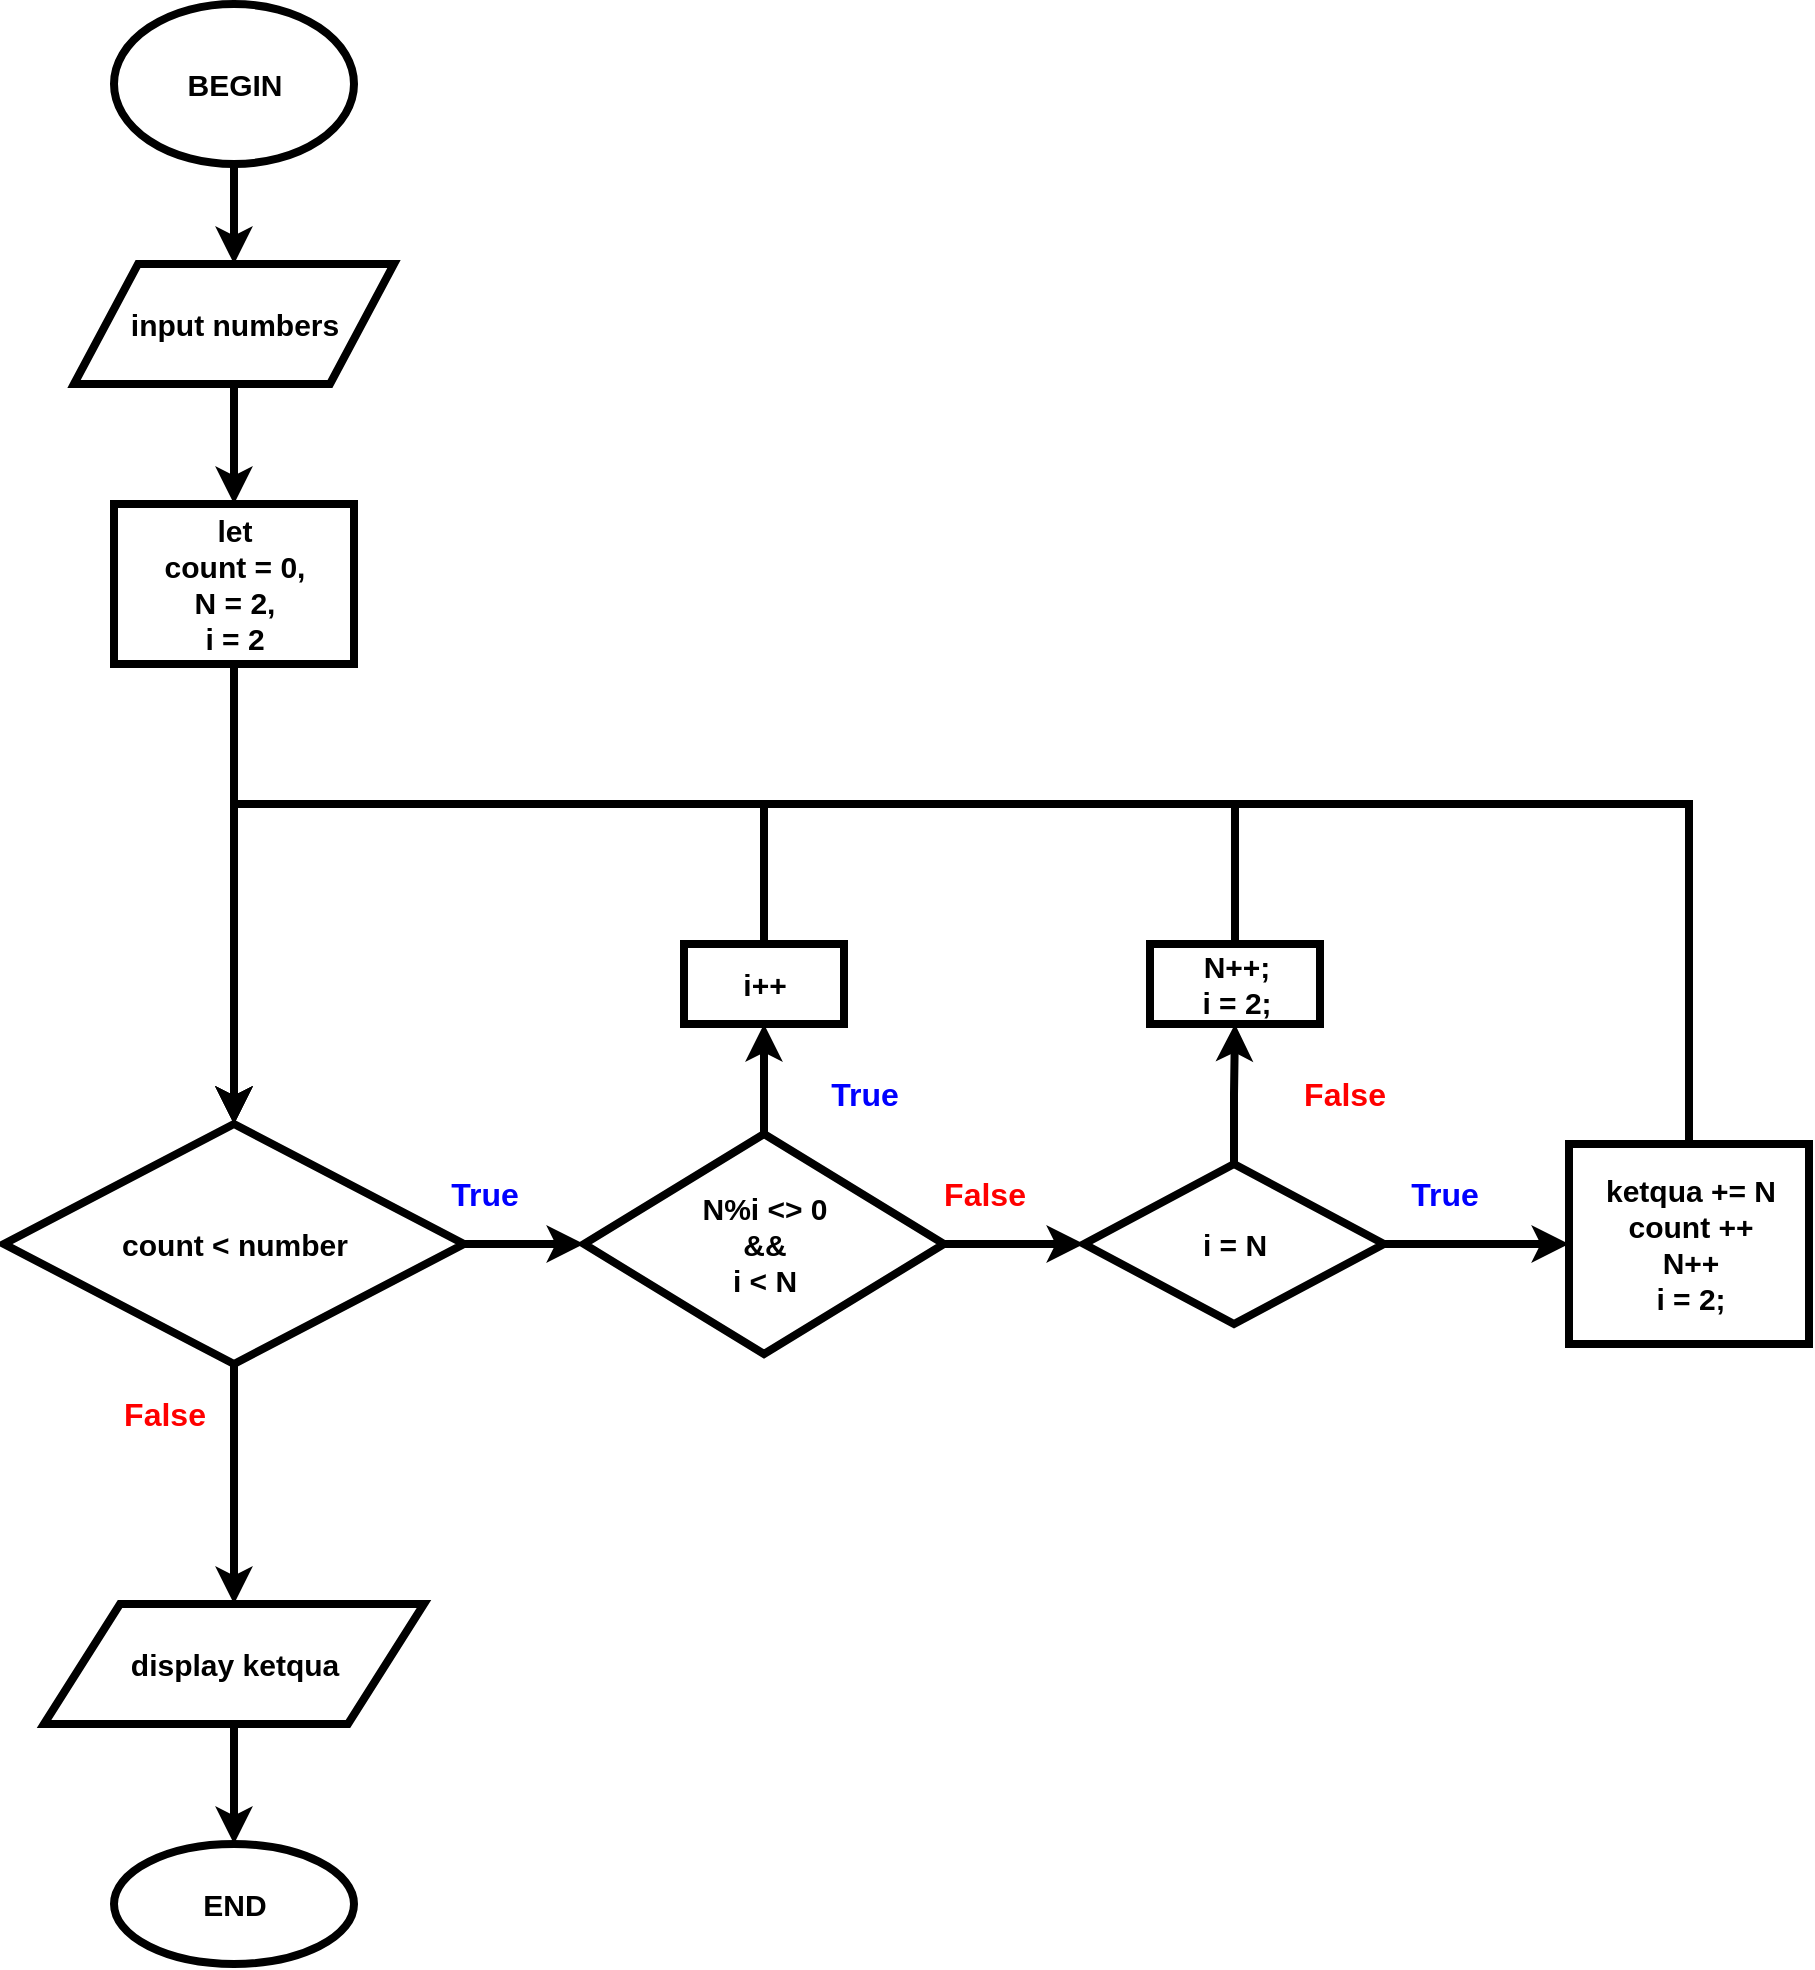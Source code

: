 <mxfile version="20.2.3" type="device" pages="3"><diagram id="Xn41sxayx8HK4O0SlVKb" name="C1 - While và if else"><mxGraphModel dx="188" dy="1741" grid="1" gridSize="10" guides="1" tooltips="1" connect="1" arrows="1" fold="1" page="1" pageScale="1" pageWidth="850" pageHeight="1100" math="0" shadow="0"><root><mxCell id="0"/><mxCell id="1" parent="0"/><mxCell id="CuXVPs48tcuxetZCxTff-1" value="" style="edgeStyle=orthogonalEdgeStyle;rounded=0;orthogonalLoop=1;jettySize=auto;html=1;strokeWidth=4;fontStyle=1;fontSize=15;" parent="1" source="CuXVPs48tcuxetZCxTff-2" target="CuXVPs48tcuxetZCxTff-4" edge="1"><mxGeometry relative="1" as="geometry"/></mxCell><mxCell id="CuXVPs48tcuxetZCxTff-2" value="BEGIN" style="ellipse;rounded=0;orthogonalLoop=1;jettySize=auto;html=1;strokeWidth=4;fontStyle=1;fontSize=15;" parent="1" vertex="1"><mxGeometry x="1485" y="-160" width="120" height="80" as="geometry"/></mxCell><mxCell id="CuXVPs48tcuxetZCxTff-3" value="" style="edgeStyle=orthogonalEdgeStyle;rounded=0;orthogonalLoop=1;jettySize=auto;html=1;strokeWidth=4;fontStyle=1;fontSize=15;" parent="1" source="CuXVPs48tcuxetZCxTff-4" target="CuXVPs48tcuxetZCxTff-6" edge="1"><mxGeometry relative="1" as="geometry"/></mxCell><mxCell id="CuXVPs48tcuxetZCxTff-4" value="input numbers" style="shape=parallelogram;rounded=0;orthogonalLoop=1;jettySize=auto;html=1;strokeWidth=4;fontStyle=1;fontSize=15;" parent="1" vertex="1"><mxGeometry x="1465" y="-30" width="160" height="60" as="geometry"/></mxCell><mxCell id="CuXVPs48tcuxetZCxTff-5" style="edgeStyle=orthogonalEdgeStyle;rounded=0;orthogonalLoop=1;jettySize=auto;html=1;entryX=0.5;entryY=0;entryDx=0;entryDy=0;fontSize=16;fontColor=#FF0000;strokeWidth=4;" parent="1" source="CuXVPs48tcuxetZCxTff-6" target="CuXVPs48tcuxetZCxTff-11" edge="1"><mxGeometry relative="1" as="geometry"/></mxCell><mxCell id="CuXVPs48tcuxetZCxTff-6" value="let &lt;br style=&quot;font-size: 15px;&quot;&gt;count = 0,&lt;br style=&quot;font-size: 15px;&quot;&gt;N = 2,&lt;br style=&quot;font-size: 15px;&quot;&gt;i = 2" style="edgeStyle=orthogonalEdgeStyle;rounded=0;orthogonalLoop=1;jettySize=auto;html=1;strokeWidth=4;fontStyle=1;fontSize=15;" parent="1" vertex="1"><mxGeometry x="1485" y="90" width="120" height="80" as="geometry"/></mxCell><mxCell id="CuXVPs48tcuxetZCxTff-7" value="" style="edgeStyle=orthogonalEdgeStyle;rounded=0;orthogonalLoop=1;jettySize=auto;html=1;strokeWidth=4;fontStyle=1;fontSize=15;" parent="1" source="CuXVPs48tcuxetZCxTff-8" target="CuXVPs48tcuxetZCxTff-21" edge="1"><mxGeometry relative="1" as="geometry"/></mxCell><mxCell id="CuXVPs48tcuxetZCxTff-8" value="display ketqua" style="shape=parallelogram;rounded=0;orthogonalLoop=1;jettySize=auto;html=1;strokeWidth=4;fontStyle=1;fontSize=15;" parent="1" vertex="1"><mxGeometry x="1450" y="640" width="190" height="60" as="geometry"/></mxCell><mxCell id="CuXVPs48tcuxetZCxTff-9" style="edgeStyle=orthogonalEdgeStyle;rounded=0;orthogonalLoop=1;jettySize=auto;html=1;entryX=0.5;entryY=0;entryDx=0;entryDy=0;fontSize=16;fontColor=#FF0000;strokeWidth=4;" parent="1" source="CuXVPs48tcuxetZCxTff-11" target="CuXVPs48tcuxetZCxTff-8" edge="1"><mxGeometry relative="1" as="geometry"/></mxCell><mxCell id="CuXVPs48tcuxetZCxTff-10" style="edgeStyle=orthogonalEdgeStyle;rounded=0;orthogonalLoop=1;jettySize=auto;html=1;entryX=0;entryY=0.5;entryDx=0;entryDy=0;fontSize=16;fontColor=#FF0000;strokeWidth=4;" parent="1" source="CuXVPs48tcuxetZCxTff-11" target="CuXVPs48tcuxetZCxTff-24" edge="1"><mxGeometry relative="1" as="geometry"/></mxCell><mxCell id="CuXVPs48tcuxetZCxTff-11" value="count &amp;lt; number" style="rhombus;rounded=0;orthogonalLoop=1;jettySize=auto;html=1;strokeWidth=4;fontStyle=1;fontSize=15;" parent="1" vertex="1"><mxGeometry x="1430" y="400" width="230" height="120" as="geometry"/></mxCell><mxCell id="CuXVPs48tcuxetZCxTff-12" style="edgeStyle=orthogonalEdgeStyle;rounded=0;orthogonalLoop=1;jettySize=auto;html=1;entryX=0.5;entryY=0;entryDx=0;entryDy=0;fontSize=16;fontColor=#FF0000;strokeWidth=4;" parent="1" source="CuXVPs48tcuxetZCxTff-13" target="CuXVPs48tcuxetZCxTff-11" edge="1"><mxGeometry relative="1" as="geometry"><Array as="points"><mxPoint x="1810" y="240"/><mxPoint x="1545" y="240"/></Array></mxGeometry></mxCell><mxCell id="CuXVPs48tcuxetZCxTff-13" value="i++" style="edgeStyle=orthogonalEdgeStyle;rounded=0;orthogonalLoop=1;jettySize=auto;html=1;strokeWidth=4;fontStyle=1;fontSize=15;" parent="1" vertex="1"><mxGeometry x="1770" y="310" width="80" height="40" as="geometry"/></mxCell><mxCell id="CuXVPs48tcuxetZCxTff-14" style="edgeStyle=orthogonalEdgeStyle;rounded=0;orthogonalLoop=1;jettySize=auto;html=1;entryX=0.5;entryY=0;entryDx=0;entryDy=0;fontSize=16;fontColor=#FF0000;strokeWidth=4;" parent="1" source="CuXVPs48tcuxetZCxTff-15" target="CuXVPs48tcuxetZCxTff-11" edge="1"><mxGeometry relative="1" as="geometry"><Array as="points"><mxPoint x="2273" y="240"/><mxPoint x="1545" y="240"/></Array></mxGeometry></mxCell><mxCell id="CuXVPs48tcuxetZCxTff-15" value="ketqua += N&lt;br style=&quot;font-size: 15px;&quot;&gt;count ++&lt;br style=&quot;font-size: 15px;&quot;&gt;N++&lt;br style=&quot;font-size: 15px;&quot;&gt;i = 2;" style="edgeStyle=orthogonalEdgeStyle;rounded=0;orthogonalLoop=1;jettySize=auto;html=1;strokeWidth=4;fontStyle=1;fontSize=15;" parent="1" vertex="1"><mxGeometry x="2212.5" y="410" width="120" height="100" as="geometry"/></mxCell><mxCell id="CuXVPs48tcuxetZCxTff-16" style="edgeStyle=orthogonalEdgeStyle;rounded=0;orthogonalLoop=1;jettySize=auto;html=1;entryX=0;entryY=0.5;entryDx=0;entryDy=0;fontSize=16;fontColor=#FF0000;strokeWidth=4;" parent="1" source="CuXVPs48tcuxetZCxTff-18" target="CuXVPs48tcuxetZCxTff-15" edge="1"><mxGeometry relative="1" as="geometry"/></mxCell><mxCell id="CuXVPs48tcuxetZCxTff-17" style="edgeStyle=orthogonalEdgeStyle;rounded=0;orthogonalLoop=1;jettySize=auto;html=1;entryX=0.5;entryY=1;entryDx=0;entryDy=0;fontSize=16;fontColor=#FF0000;strokeWidth=4;" parent="1" source="CuXVPs48tcuxetZCxTff-18" target="CuXVPs48tcuxetZCxTff-20" edge="1"><mxGeometry relative="1" as="geometry"/></mxCell><mxCell id="CuXVPs48tcuxetZCxTff-18" value="i = N" style="rhombus;rounded=0;orthogonalLoop=1;jettySize=auto;html=1;strokeWidth=4;fontStyle=1;fontSize=15;" parent="1" vertex="1"><mxGeometry x="1970" y="420" width="150" height="80" as="geometry"/></mxCell><mxCell id="CuXVPs48tcuxetZCxTff-19" style="edgeStyle=orthogonalEdgeStyle;rounded=0;orthogonalLoop=1;jettySize=auto;html=1;entryX=0.5;entryY=0;entryDx=0;entryDy=0;fontSize=16;fontColor=#FF0000;strokeWidth=4;" parent="1" source="CuXVPs48tcuxetZCxTff-20" target="CuXVPs48tcuxetZCxTff-11" edge="1"><mxGeometry relative="1" as="geometry"><Array as="points"><mxPoint x="2046" y="240"/><mxPoint x="1545" y="240"/></Array></mxGeometry></mxCell><mxCell id="CuXVPs48tcuxetZCxTff-20" value="N++;&lt;br style=&quot;font-size: 15px;&quot;&gt;i = 2;" style="edgeStyle=orthogonalEdgeStyle;rounded=0;orthogonalLoop=1;jettySize=auto;html=1;strokeWidth=4;fontStyle=1;fontSize=15;" parent="1" vertex="1"><mxGeometry x="2003" y="310" width="85" height="40" as="geometry"/></mxCell><mxCell id="CuXVPs48tcuxetZCxTff-21" value="END" style="ellipse;rounded=0;orthogonalLoop=1;jettySize=auto;html=1;strokeWidth=4;fontStyle=1;fontSize=15;" parent="1" vertex="1"><mxGeometry x="1485" y="760" width="120" height="60" as="geometry"/></mxCell><mxCell id="CuXVPs48tcuxetZCxTff-22" style="edgeStyle=orthogonalEdgeStyle;rounded=0;orthogonalLoop=1;jettySize=auto;html=1;entryX=0;entryY=0.5;entryDx=0;entryDy=0;fontSize=16;fontColor=#FF0000;strokeWidth=4;" parent="1" source="CuXVPs48tcuxetZCxTff-24" target="CuXVPs48tcuxetZCxTff-18" edge="1"><mxGeometry relative="1" as="geometry"/></mxCell><mxCell id="CuXVPs48tcuxetZCxTff-23" style="edgeStyle=orthogonalEdgeStyle;rounded=0;orthogonalLoop=1;jettySize=auto;html=1;entryX=0.5;entryY=1;entryDx=0;entryDy=0;fontSize=16;fontColor=#FF0000;strokeWidth=4;" parent="1" source="CuXVPs48tcuxetZCxTff-24" target="CuXVPs48tcuxetZCxTff-13" edge="1"><mxGeometry relative="1" as="geometry"/></mxCell><mxCell id="CuXVPs48tcuxetZCxTff-24" value="N%i &amp;lt;&amp;gt; 0&lt;br style=&quot;font-size: 15px;&quot;&gt;&amp;amp;&amp;amp;&lt;br style=&quot;font-size: 15px;&quot;&gt;i &amp;lt; N" style="rhombus;rounded=0;orthogonalLoop=1;jettySize=auto;html=1;strokeWidth=4;fontStyle=1;fontSize=15;" parent="1" vertex="1"><mxGeometry x="1720" y="405" width="180" height="110" as="geometry"/></mxCell><mxCell id="CuXVPs48tcuxetZCxTff-25" value="True" style="edgeStyle=orthogonalEdgeStyle;rounded=0;orthogonalLoop=1;jettySize=auto;html=1;strokeWidth=4;fontStyle=1;fontSize=16;fillColor=none;strokeColor=none;fontColor=#0000FF;" parent="1" vertex="1"><mxGeometry x="1640" y="420" width="60" height="30" as="geometry"/></mxCell><mxCell id="CuXVPs48tcuxetZCxTff-26" value="True" style="edgeStyle=orthogonalEdgeStyle;rounded=0;orthogonalLoop=1;jettySize=auto;html=1;strokeWidth=4;fontStyle=1;fontSize=16;fillColor=none;strokeColor=none;fontColor=#0000FF;" parent="1" vertex="1"><mxGeometry x="1830" y="370" width="60" height="30" as="geometry"/></mxCell><mxCell id="CuXVPs48tcuxetZCxTff-27" value="True" style="edgeStyle=orthogonalEdgeStyle;rounded=0;orthogonalLoop=1;jettySize=auto;html=1;strokeWidth=4;fontStyle=1;fontSize=16;fillColor=none;strokeColor=none;fontColor=#0000FF;" parent="1" vertex="1"><mxGeometry x="2120" y="420" width="60" height="30" as="geometry"/></mxCell><mxCell id="CuXVPs48tcuxetZCxTff-28" value="False" style="edgeStyle=orthogonalEdgeStyle;rounded=0;orthogonalLoop=1;jettySize=auto;html=1;strokeWidth=4;fontStyle=1;fontSize=16;fillColor=none;strokeColor=none;fontColor=#FF0000;" parent="1" vertex="1"><mxGeometry x="1890" y="420" width="60" height="30" as="geometry"/></mxCell><mxCell id="CuXVPs48tcuxetZCxTff-29" value="False" style="edgeStyle=orthogonalEdgeStyle;rounded=0;orthogonalLoop=1;jettySize=auto;html=1;strokeWidth=4;fontStyle=1;fontSize=16;fillColor=none;strokeColor=none;fontColor=#FF0000;" parent="1" vertex="1"><mxGeometry x="1480" y="530" width="60" height="30" as="geometry"/></mxCell><mxCell id="CuXVPs48tcuxetZCxTff-30" value="False" style="edgeStyle=orthogonalEdgeStyle;rounded=0;orthogonalLoop=1;jettySize=auto;html=1;strokeWidth=4;fontStyle=1;fontSize=16;fillColor=none;strokeColor=none;fontColor=#FF0000;" parent="1" vertex="1"><mxGeometry x="2070" y="370" width="60" height="30" as="geometry"/></mxCell></root></mxGraphModel></diagram><diagram id="ac-HXlw0cICSOkm1QPZO" name="C3 - For và if else"><mxGraphModel dx="2333" dy="2016" grid="1" gridSize="10" guides="1" tooltips="1" connect="1" arrows="1" fold="1" page="1" pageScale="1" pageWidth="850" pageHeight="1100" math="0" shadow="0"><root><mxCell id="0"/><mxCell id="1" parent="0"/><mxCell id="gWRtmGp-U27jH7NtSCQO-3" value="" style="edgeStyle=orthogonalEdgeStyle;rounded=0;orthogonalLoop=1;jettySize=auto;html=1;strokeWidth=4;fontStyle=1;fontSize=15;" parent="1" source="gWRtmGp-U27jH7NtSCQO-1" target="gWRtmGp-U27jH7NtSCQO-2" edge="1"><mxGeometry relative="1" as="geometry"/></mxCell><mxCell id="gWRtmGp-U27jH7NtSCQO-1" value="BEGIN" style="ellipse;rounded=0;orthogonalLoop=1;jettySize=auto;html=1;strokeWidth=4;fontStyle=1;fontSize=15;" parent="1" vertex="1"><mxGeometry y="-305" width="120" height="80" as="geometry"/></mxCell><mxCell id="gWRtmGp-U27jH7NtSCQO-5" value="" style="edgeStyle=orthogonalEdgeStyle;rounded=0;orthogonalLoop=1;jettySize=auto;html=1;strokeWidth=4;fontStyle=1;fontSize=15;" parent="1" source="gWRtmGp-U27jH7NtSCQO-2" target="gWRtmGp-U27jH7NtSCQO-4" edge="1"><mxGeometry relative="1" as="geometry"/></mxCell><mxCell id="gWRtmGp-U27jH7NtSCQO-2" value="input numbers" style="shape=parallelogram;rounded=0;orthogonalLoop=1;jettySize=auto;html=1;strokeWidth=4;fontStyle=1;fontSize=15;" parent="1" vertex="1"><mxGeometry x="-30" y="-145" width="180" height="60" as="geometry"/></mxCell><mxCell id="KUoL_t4wtqGBHOPxAW1j-51" style="edgeStyle=orthogonalEdgeStyle;rounded=0;orthogonalLoop=1;jettySize=auto;html=1;entryX=0.5;entryY=0;entryDx=0;entryDy=0;fontSize=16;fontColor=#FF0000;strokeWidth=4;" parent="1" source="gWRtmGp-U27jH7NtSCQO-4" target="gWRtmGp-U27jH7NtSCQO-14" edge="1"><mxGeometry relative="1" as="geometry"/></mxCell><mxCell id="gWRtmGp-U27jH7NtSCQO-4" value="let &lt;br style=&quot;font-size: 15px;&quot;&gt;count = 0,&lt;br style=&quot;font-size: 15px;&quot;&gt;N = 2,&lt;br style=&quot;font-size: 15px;&quot;&gt;i = 2" style="edgeStyle=orthogonalEdgeStyle;rounded=0;orthogonalLoop=1;jettySize=auto;html=1;strokeWidth=4;fontStyle=1;fontSize=15;" parent="1" vertex="1"><mxGeometry y="-15" width="120" height="80" as="geometry"/></mxCell><mxCell id="KUoL_t4wtqGBHOPxAW1j-82" style="edgeStyle=orthogonalEdgeStyle;rounded=0;orthogonalLoop=1;jettySize=auto;html=1;entryX=0.5;entryY=0;entryDx=0;entryDy=0;fontSize=16;fontColor=#FF0000;strokeWidth=4;" parent="1" source="gWRtmGp-U27jH7NtSCQO-12" target="gWRtmGp-U27jH7NtSCQO-34" edge="1"><mxGeometry relative="1" as="geometry"/></mxCell><mxCell id="gWRtmGp-U27jH7NtSCQO-12" value="display ketqua" style="shape=parallelogram;rounded=0;orthogonalLoop=1;jettySize=auto;html=1;strokeWidth=4;fontStyle=1;fontSize=15;size=0.075;" parent="1" vertex="1"><mxGeometry x="-40" y="640" width="200" height="60" as="geometry"/></mxCell><mxCell id="KUoL_t4wtqGBHOPxAW1j-64" style="edgeStyle=orthogonalEdgeStyle;rounded=0;orthogonalLoop=1;jettySize=auto;html=1;entryX=0.5;entryY=0;entryDx=0;entryDy=0;fontSize=16;fontColor=#FF0000;strokeWidth=4;" parent="1" source="gWRtmGp-U27jH7NtSCQO-14" target="gWRtmGp-U27jH7NtSCQO-12" edge="1"><mxGeometry relative="1" as="geometry"/></mxCell><mxCell id="KUoL_t4wtqGBHOPxAW1j-83" style="edgeStyle=orthogonalEdgeStyle;rounded=0;orthogonalLoop=1;jettySize=auto;html=1;entryX=0;entryY=0.5;entryDx=0;entryDy=0;fontSize=16;fontColor=#FF0000;strokeWidth=4;" parent="1" source="gWRtmGp-U27jH7NtSCQO-14" target="gWRtmGp-U27jH7NtSCQO-20" edge="1"><mxGeometry relative="1" as="geometry"/></mxCell><mxCell id="gWRtmGp-U27jH7NtSCQO-14" value="i &amp;lt;=&amp;nbsp; N&lt;br&gt;&amp;amp;&amp;amp;&lt;br&gt;count &amp;lt; numbers" style="rhombus;rounded=0;orthogonalLoop=1;jettySize=auto;html=1;strokeWidth=4;fontStyle=1;fontSize=15;" parent="1" vertex="1"><mxGeometry x="-60" y="300" width="240" height="140" as="geometry"/></mxCell><mxCell id="KUoL_t4wtqGBHOPxAW1j-84" style="edgeStyle=orthogonalEdgeStyle;rounded=0;orthogonalLoop=1;jettySize=auto;html=1;entryX=0;entryY=0.5;entryDx=0;entryDy=0;fontSize=16;fontColor=#FF0000;strokeWidth=4;" parent="1" source="gWRtmGp-U27jH7NtSCQO-20" target="KUoL_t4wtqGBHOPxAW1j-58" edge="1"><mxGeometry relative="1" as="geometry"/></mxCell><mxCell id="KUoL_t4wtqGBHOPxAW1j-86" style="edgeStyle=orthogonalEdgeStyle;rounded=0;orthogonalLoop=1;jettySize=auto;html=1;entryX=0.5;entryY=1;entryDx=0;entryDy=0;fontSize=16;fontColor=#FF0000;strokeWidth=4;" parent="1" source="gWRtmGp-U27jH7NtSCQO-20" target="KUoL_t4wtqGBHOPxAW1j-65" edge="1"><mxGeometry relative="1" as="geometry"/></mxCell><mxCell id="gWRtmGp-U27jH7NtSCQO-20" value="N%i &amp;lt;&amp;gt; 0" style="rhombus;rounded=0;orthogonalLoop=1;jettySize=auto;html=1;strokeWidth=4;fontStyle=1;fontSize=15;" parent="1" vertex="1"><mxGeometry x="290" y="310" width="170" height="120" as="geometry"/></mxCell><mxCell id="KUoL_t4wtqGBHOPxAW1j-90" style="edgeStyle=orthogonalEdgeStyle;rounded=0;orthogonalLoop=1;jettySize=auto;html=1;entryX=0.5;entryY=0;entryDx=0;entryDy=0;fontSize=16;fontColor=#FF0000;strokeWidth=4;" parent="1" source="gWRtmGp-U27jH7NtSCQO-22" target="gWRtmGp-U27jH7NtSCQO-14" edge="1"><mxGeometry relative="1" as="geometry"><Array as="points"><mxPoint x="900" y="120"/><mxPoint x="60" y="120"/></Array></mxGeometry></mxCell><mxCell id="gWRtmGp-U27jH7NtSCQO-22" value="ketqua += N;&lt;br style=&quot;font-size: 15px;&quot;&gt;count ++;&lt;br&gt;N++;&lt;br&gt;i = 2;&lt;br&gt;continue;" style="edgeStyle=orthogonalEdgeStyle;rounded=0;orthogonalLoop=1;jettySize=auto;html=1;strokeWidth=4;fontStyle=1;fontSize=15;" parent="1" vertex="1"><mxGeometry x="820" y="312.5" width="160" height="115" as="geometry"/></mxCell><mxCell id="KUoL_t4wtqGBHOPxAW1j-89" style="edgeStyle=orthogonalEdgeStyle;rounded=0;orthogonalLoop=1;jettySize=auto;html=1;fontSize=16;fontColor=#FF0000;strokeWidth=4;" parent="1" source="gWRtmGp-U27jH7NtSCQO-27" edge="1"><mxGeometry relative="1" as="geometry"><mxPoint x="60" y="300" as="targetPoint"/><Array as="points"><mxPoint x="650" y="120"/><mxPoint x="60" y="120"/></Array></mxGeometry></mxCell><mxCell id="gWRtmGp-U27jH7NtSCQO-27" value="N++;&lt;br style=&quot;font-size: 15px;&quot;&gt;i = 2;&lt;br&gt;continue;" style="edgeStyle=orthogonalEdgeStyle;rounded=0;orthogonalLoop=1;jettySize=auto;html=1;strokeWidth=4;fontStyle=1;fontSize=15;" parent="1" vertex="1"><mxGeometry x="610" y="180" width="80" height="80" as="geometry"/></mxCell><mxCell id="gWRtmGp-U27jH7NtSCQO-34" value="END" style="ellipse;rounded=0;orthogonalLoop=1;jettySize=auto;html=1;strokeWidth=4;fontStyle=1;fontSize=15;" parent="1" vertex="1"><mxGeometry y="750" width="120" height="60" as="geometry"/></mxCell><mxCell id="gWRtmGp-U27jH7NtSCQO-39" value="True" style="edgeStyle=orthogonalEdgeStyle;rounded=0;orthogonalLoop=1;jettySize=auto;html=1;strokeWidth=4;fontStyle=1;fontSize=16;dashed=1;fillColor=none;strokeColor=none;fontColor=#0000FF;" parent="1" vertex="1"><mxGeometry x="180" y="315" width="60" height="30" as="geometry"/></mxCell><mxCell id="KUoL_t4wtqGBHOPxAW1j-85" style="edgeStyle=orthogonalEdgeStyle;rounded=0;orthogonalLoop=1;jettySize=auto;html=1;entryX=0;entryY=0.5;entryDx=0;entryDy=0;fontSize=16;fontColor=#FF0000;strokeWidth=4;" parent="1" source="KUoL_t4wtqGBHOPxAW1j-58" target="gWRtmGp-U27jH7NtSCQO-22" edge="1"><mxGeometry relative="1" as="geometry"/></mxCell><mxCell id="KUoL_t4wtqGBHOPxAW1j-87" style="edgeStyle=orthogonalEdgeStyle;rounded=0;orthogonalLoop=1;jettySize=auto;html=1;entryX=0.5;entryY=1;entryDx=0;entryDy=0;fontSize=16;fontColor=#FF0000;strokeWidth=4;" parent="1" source="KUoL_t4wtqGBHOPxAW1j-58" target="gWRtmGp-U27jH7NtSCQO-27" edge="1"><mxGeometry relative="1" as="geometry"/></mxCell><mxCell id="KUoL_t4wtqGBHOPxAW1j-58" value="i = N" style="rhombus;rounded=0;orthogonalLoop=1;jettySize=auto;html=1;strokeWidth=4;fontStyle=1;fontSize=15;" parent="1" vertex="1"><mxGeometry x="570" y="310" width="160" height="120" as="geometry"/></mxCell><mxCell id="KUoL_t4wtqGBHOPxAW1j-88" style="edgeStyle=orthogonalEdgeStyle;rounded=0;orthogonalLoop=1;jettySize=auto;html=1;entryX=0.5;entryY=0;entryDx=0;entryDy=0;fontSize=16;fontColor=#FF0000;strokeWidth=4;" parent="1" source="KUoL_t4wtqGBHOPxAW1j-65" target="gWRtmGp-U27jH7NtSCQO-14" edge="1"><mxGeometry relative="1" as="geometry"><Array as="points"><mxPoint x="375" y="120"/><mxPoint x="60" y="120"/></Array></mxGeometry></mxCell><mxCell id="KUoL_t4wtqGBHOPxAW1j-65" value="i++" style="edgeStyle=orthogonalEdgeStyle;rounded=0;orthogonalLoop=1;jettySize=auto;html=1;strokeWidth=4;fontStyle=1;fontSize=15;" parent="1" vertex="1"><mxGeometry x="335" y="180" width="80" height="80" as="geometry"/></mxCell><mxCell id="KUoL_t4wtqGBHOPxAW1j-91" value="True" style="edgeStyle=orthogonalEdgeStyle;rounded=0;orthogonalLoop=1;jettySize=auto;html=1;strokeWidth=4;fontStyle=1;fontSize=16;dashed=1;fillColor=none;strokeColor=none;fontColor=#0000FF;" parent="1" vertex="1"><mxGeometry x="395" y="270" width="60" height="30" as="geometry"/></mxCell><mxCell id="KUoL_t4wtqGBHOPxAW1j-92" value="True" style="edgeStyle=orthogonalEdgeStyle;rounded=0;orthogonalLoop=1;jettySize=auto;html=1;strokeWidth=4;fontStyle=1;fontSize=16;dashed=1;fillColor=none;strokeColor=none;fontColor=#0000FF;" parent="1" vertex="1"><mxGeometry x="730" y="315" width="60" height="30" as="geometry"/></mxCell><mxCell id="KUoL_t4wtqGBHOPxAW1j-93" value="False" style="edgeStyle=orthogonalEdgeStyle;rounded=0;orthogonalLoop=1;jettySize=auto;html=1;strokeWidth=4;fontStyle=1;fontSize=16;fillColor=none;strokeColor=none;fontColor=#FF0000;" parent="1" vertex="1"><mxGeometry x="455" y="320" width="60" height="30" as="geometry"/></mxCell><mxCell id="KUoL_t4wtqGBHOPxAW1j-94" value="False" style="edgeStyle=orthogonalEdgeStyle;rounded=0;orthogonalLoop=1;jettySize=auto;html=1;strokeWidth=4;fontStyle=1;fontSize=16;fillColor=none;strokeColor=none;fontColor=#FF0000;" parent="1" vertex="1"><mxGeometry x="80" y="450" width="60" height="30" as="geometry"/></mxCell><mxCell id="KUoL_t4wtqGBHOPxAW1j-95" value="False" style="edgeStyle=orthogonalEdgeStyle;rounded=0;orthogonalLoop=1;jettySize=auto;html=1;strokeWidth=4;fontStyle=1;fontSize=16;fillColor=none;strokeColor=none;fontColor=#FF0000;" parent="1" vertex="1"><mxGeometry x="670" y="270" width="60" height="30" as="geometry"/></mxCell></root></mxGraphModel></diagram><diagram id="Z4sg3oKLT_Xd1RH40zhz" name="C4 - for lồng và if else"><mxGraphModel dx="2921" dy="1854" grid="1" gridSize="10" guides="1" tooltips="1" connect="1" arrows="1" fold="1" page="1" pageScale="1" pageWidth="850" pageHeight="1100" math="0" shadow="0"><root><mxCell id="0"/><mxCell id="1" parent="0"/><mxCell id="B-Bx1Xf5F9O-guhsmhM4-27" style="edgeStyle=orthogonalEdgeStyle;rounded=0;orthogonalLoop=1;jettySize=auto;html=1;entryX=0.5;entryY=0;entryDx=0;entryDy=0;strokeWidth=5;" edge="1" parent="1" source="B-Bx1Xf5F9O-guhsmhM4-6" target="B-Bx1Xf5F9O-guhsmhM4-7"><mxGeometry relative="1" as="geometry"/></mxCell><mxCell id="B-Bx1Xf5F9O-guhsmhM4-6" value="let &lt;br style=&quot;font-size: 15px;&quot;&gt;count = 0,&lt;br style=&quot;font-size: 15px;&quot;&gt;N = 2,&lt;br style=&quot;font-size: 15px;&quot;&gt;i = 2" style="edgeStyle=orthogonalEdgeStyle;rounded=0;orthogonalLoop=1;jettySize=auto;html=1;strokeWidth=4;fontStyle=1;fontSize=15;" vertex="1" parent="1"><mxGeometry x="-1260" y="-95" width="120" height="80" as="geometry"/></mxCell><mxCell id="B-Bx1Xf5F9O-guhsmhM4-11" style="edgeStyle=orthogonalEdgeStyle;rounded=0;orthogonalLoop=1;jettySize=auto;html=1;entryX=0.5;entryY=0;entryDx=0;entryDy=0;strokeWidth=5;" edge="1" parent="1" source="B-Bx1Xf5F9O-guhsmhM4-7" target="B-Bx1Xf5F9O-guhsmhM4-9"><mxGeometry relative="1" as="geometry"/></mxCell><mxCell id="B-Bx1Xf5F9O-guhsmhM4-13" value="" style="edgeStyle=orthogonalEdgeStyle;rounded=0;orthogonalLoop=1;jettySize=auto;html=1;strokeWidth=5;entryX=0;entryY=0.5;entryDx=0;entryDy=0;" edge="1" parent="1" source="B-Bx1Xf5F9O-guhsmhM4-7" target="B-Bx1Xf5F9O-guhsmhM4-14"><mxGeometry relative="1" as="geometry"><mxPoint x="-980" y="295" as="targetPoint"/></mxGeometry></mxCell><mxCell id="B-Bx1Xf5F9O-guhsmhM4-7" value="count &amp;lt; numbers" style="rhombus;rounded=0;orthogonalLoop=1;jettySize=auto;html=1;strokeWidth=4;fontStyle=1;fontSize=15;" vertex="1" parent="1"><mxGeometry x="-1320" y="225" width="240" height="140" as="geometry"/></mxCell><mxCell id="B-Bx1Xf5F9O-guhsmhM4-8" style="edgeStyle=orthogonalEdgeStyle;rounded=0;orthogonalLoop=1;jettySize=auto;html=1;entryX=0.5;entryY=0;entryDx=0;entryDy=0;fontSize=16;fontColor=#FF0000;strokeWidth=4;" edge="1" source="B-Bx1Xf5F9O-guhsmhM4-9" target="B-Bx1Xf5F9O-guhsmhM4-10" parent="1"><mxGeometry relative="1" as="geometry"/></mxCell><mxCell id="B-Bx1Xf5F9O-guhsmhM4-9" value="display ketqua" style="shape=parallelogram;rounded=0;orthogonalLoop=1;jettySize=auto;html=1;strokeWidth=4;fontStyle=1;fontSize=15;size=0.075;" vertex="1" parent="1"><mxGeometry x="-1300" y="460" width="200" height="60" as="geometry"/></mxCell><mxCell id="B-Bx1Xf5F9O-guhsmhM4-10" value="END" style="ellipse;rounded=0;orthogonalLoop=1;jettySize=auto;html=1;strokeWidth=4;fontStyle=1;fontSize=15;" vertex="1" parent="1"><mxGeometry x="-1260" y="570" width="120" height="60" as="geometry"/></mxCell><mxCell id="B-Bx1Xf5F9O-guhsmhM4-17" value="" style="edgeStyle=orthogonalEdgeStyle;rounded=0;orthogonalLoop=1;jettySize=auto;html=1;strokeWidth=5;" edge="1" parent="1" source="B-Bx1Xf5F9O-guhsmhM4-14" target="B-Bx1Xf5F9O-guhsmhM4-16"><mxGeometry relative="1" as="geometry"/></mxCell><mxCell id="B-Bx1Xf5F9O-guhsmhM4-19" value="" style="edgeStyle=orthogonalEdgeStyle;rounded=0;orthogonalLoop=1;jettySize=auto;html=1;strokeWidth=5;" edge="1" parent="1" source="B-Bx1Xf5F9O-guhsmhM4-14" target="B-Bx1Xf5F9O-guhsmhM4-18"><mxGeometry relative="1" as="geometry"/></mxCell><mxCell id="B-Bx1Xf5F9O-guhsmhM4-14" value="i &amp;lt;= N&lt;br&gt;&amp;amp;&amp;amp;&lt;br&gt;N%i &amp;lt;&amp;gt; 0" style="rhombus;whiteSpace=wrap;html=1;fontSize=15;rounded=0;strokeWidth=4;fontStyle=1;" vertex="1" parent="1"><mxGeometry x="-1000" y="230" width="160" height="130" as="geometry"/></mxCell><mxCell id="B-Bx1Xf5F9O-guhsmhM4-24" style="edgeStyle=orthogonalEdgeStyle;rounded=0;orthogonalLoop=1;jettySize=auto;html=1;entryX=0.5;entryY=0;entryDx=0;entryDy=0;strokeWidth=5;" edge="1" parent="1" source="B-Bx1Xf5F9O-guhsmhM4-16" target="B-Bx1Xf5F9O-guhsmhM4-7"><mxGeometry relative="1" as="geometry"><Array as="points"><mxPoint x="-920" y="40"/><mxPoint x="-1200" y="40"/></Array></mxGeometry></mxCell><mxCell id="B-Bx1Xf5F9O-guhsmhM4-16" value="i++" style="whiteSpace=wrap;html=1;fontSize=15;rounded=0;strokeWidth=4;fontStyle=1;" vertex="1" parent="1"><mxGeometry x="-980" y="110" width="120" height="60" as="geometry"/></mxCell><mxCell id="B-Bx1Xf5F9O-guhsmhM4-21" value="" style="edgeStyle=orthogonalEdgeStyle;rounded=0;orthogonalLoop=1;jettySize=auto;html=1;strokeWidth=5;" edge="1" parent="1" source="B-Bx1Xf5F9O-guhsmhM4-18" target="B-Bx1Xf5F9O-guhsmhM4-20"><mxGeometry relative="1" as="geometry"/></mxCell><mxCell id="B-Bx1Xf5F9O-guhsmhM4-23" value="" style="edgeStyle=orthogonalEdgeStyle;rounded=0;orthogonalLoop=1;jettySize=auto;html=1;strokeWidth=5;" edge="1" parent="1" source="B-Bx1Xf5F9O-guhsmhM4-18" target="B-Bx1Xf5F9O-guhsmhM4-22"><mxGeometry relative="1" as="geometry"/></mxCell><mxCell id="B-Bx1Xf5F9O-guhsmhM4-18" value="i = N" style="rhombus;whiteSpace=wrap;html=1;fontSize=15;rounded=0;strokeWidth=4;fontStyle=1;" vertex="1" parent="1"><mxGeometry x="-760" y="260" width="120" height="70" as="geometry"/></mxCell><mxCell id="B-Bx1Xf5F9O-guhsmhM4-25" style="edgeStyle=orthogonalEdgeStyle;rounded=0;orthogonalLoop=1;jettySize=auto;html=1;strokeWidth=5;" edge="1" parent="1" source="B-Bx1Xf5F9O-guhsmhM4-20"><mxGeometry relative="1" as="geometry"><mxPoint x="-1200" y="220" as="targetPoint"/><Array as="points"><mxPoint x="-700" y="40"/><mxPoint x="-1200" y="40"/></Array></mxGeometry></mxCell><mxCell id="B-Bx1Xf5F9O-guhsmhM4-20" value="N++;&lt;br&gt;i = 2;" style="whiteSpace=wrap;html=1;fontSize=15;rounded=0;strokeWidth=4;fontStyle=1;" vertex="1" parent="1"><mxGeometry x="-760" y="110" width="120" height="60" as="geometry"/></mxCell><mxCell id="B-Bx1Xf5F9O-guhsmhM4-26" style="edgeStyle=orthogonalEdgeStyle;rounded=0;orthogonalLoop=1;jettySize=auto;html=1;entryX=0.5;entryY=0;entryDx=0;entryDy=0;strokeWidth=5;" edge="1" parent="1" source="B-Bx1Xf5F9O-guhsmhM4-22" target="B-Bx1Xf5F9O-guhsmhM4-7"><mxGeometry relative="1" as="geometry"><Array as="points"><mxPoint x="-500" y="40"/><mxPoint x="-1200" y="40"/></Array></mxGeometry></mxCell><mxCell id="B-Bx1Xf5F9O-guhsmhM4-22" value="ketqua += N&lt;br&gt;count++;&lt;br&gt;N++;&lt;br&gt;i = 2;" style="whiteSpace=wrap;html=1;fontSize=15;rounded=0;strokeWidth=4;fontStyle=1;" vertex="1" parent="1"><mxGeometry x="-560" y="250" width="120" height="90" as="geometry"/></mxCell><mxCell id="B-Bx1Xf5F9O-guhsmhM4-28" value="" style="edgeStyle=orthogonalEdgeStyle;rounded=0;orthogonalLoop=1;jettySize=auto;html=1;strokeWidth=4;fontStyle=1;fontSize=15;" edge="1" source="B-Bx1Xf5F9O-guhsmhM4-29" target="B-Bx1Xf5F9O-guhsmhM4-30" parent="1"><mxGeometry relative="1" as="geometry"/></mxCell><mxCell id="B-Bx1Xf5F9O-guhsmhM4-29" value="BEGIN" style="ellipse;rounded=0;orthogonalLoop=1;jettySize=auto;html=1;strokeWidth=4;fontStyle=1;fontSize=15;" vertex="1" parent="1"><mxGeometry x="-1260" y="-420" width="120" height="80" as="geometry"/></mxCell><mxCell id="B-Bx1Xf5F9O-guhsmhM4-31" style="edgeStyle=orthogonalEdgeStyle;rounded=0;orthogonalLoop=1;jettySize=auto;html=1;entryX=0.5;entryY=0;entryDx=0;entryDy=0;strokeWidth=5;" edge="1" parent="1" source="B-Bx1Xf5F9O-guhsmhM4-30" target="B-Bx1Xf5F9O-guhsmhM4-6"><mxGeometry relative="1" as="geometry"/></mxCell><mxCell id="B-Bx1Xf5F9O-guhsmhM4-30" value="input numbers" style="shape=parallelogram;rounded=0;orthogonalLoop=1;jettySize=auto;html=1;strokeWidth=4;fontStyle=1;fontSize=15;" vertex="1" parent="1"><mxGeometry x="-1290" y="-260" width="180" height="60" as="geometry"/></mxCell><mxCell id="RH_7qBta06Np-sZfL7Xs-1" value="False" style="edgeStyle=orthogonalEdgeStyle;rounded=0;orthogonalLoop=1;jettySize=auto;html=1;strokeWidth=4;fontStyle=1;fontSize=16;fillColor=none;strokeColor=none;fontColor=#FF0000;" vertex="1" parent="1"><mxGeometry x="-1190" y="390" width="60" height="30" as="geometry"/></mxCell><mxCell id="RH_7qBta06Np-sZfL7Xs-2" value="True" style="edgeStyle=orthogonalEdgeStyle;rounded=0;orthogonalLoop=1;jettySize=auto;html=1;strokeWidth=4;fontStyle=1;fontSize=16;dashed=1;fillColor=none;strokeColor=none;fontColor=#0000FF;" vertex="1" parent="1"><mxGeometry x="-1080" y="240" width="60" height="30" as="geometry"/></mxCell><mxCell id="RH_7qBta06Np-sZfL7Xs-4" value="True" style="edgeStyle=orthogonalEdgeStyle;rounded=0;orthogonalLoop=1;jettySize=auto;html=1;strokeWidth=4;fontStyle=1;fontSize=16;dashed=1;fillColor=none;strokeColor=none;fontColor=#0000FF;" vertex="1" parent="1"><mxGeometry x="-900" y="195" width="60" height="30" as="geometry"/></mxCell><mxCell id="RH_7qBta06Np-sZfL7Xs-5" value="False" style="edgeStyle=orthogonalEdgeStyle;rounded=0;orthogonalLoop=1;jettySize=auto;html=1;strokeWidth=4;fontStyle=1;fontSize=16;fillColor=none;strokeColor=none;fontColor=#FF0000;" vertex="1" parent="1"><mxGeometry x="-840" y="250" width="60" height="30" as="geometry"/></mxCell><mxCell id="RH_7qBta06Np-sZfL7Xs-6" value="False" style="edgeStyle=orthogonalEdgeStyle;rounded=0;orthogonalLoop=1;jettySize=auto;html=1;strokeWidth=4;fontStyle=1;fontSize=16;fillColor=none;strokeColor=none;fontColor=#FF0000;" vertex="1" parent="1"><mxGeometry x="-685" y="200" width="60" height="30" as="geometry"/></mxCell><mxCell id="RH_7qBta06Np-sZfL7Xs-7" value="True" style="edgeStyle=orthogonalEdgeStyle;rounded=0;orthogonalLoop=1;jettySize=auto;html=1;strokeWidth=4;fontStyle=1;fontSize=16;dashed=1;fillColor=none;strokeColor=none;fontColor=#0000FF;" vertex="1" parent="1"><mxGeometry x="-640" y="250" width="60" height="30" as="geometry"/></mxCell></root></mxGraphModel></diagram></mxfile>